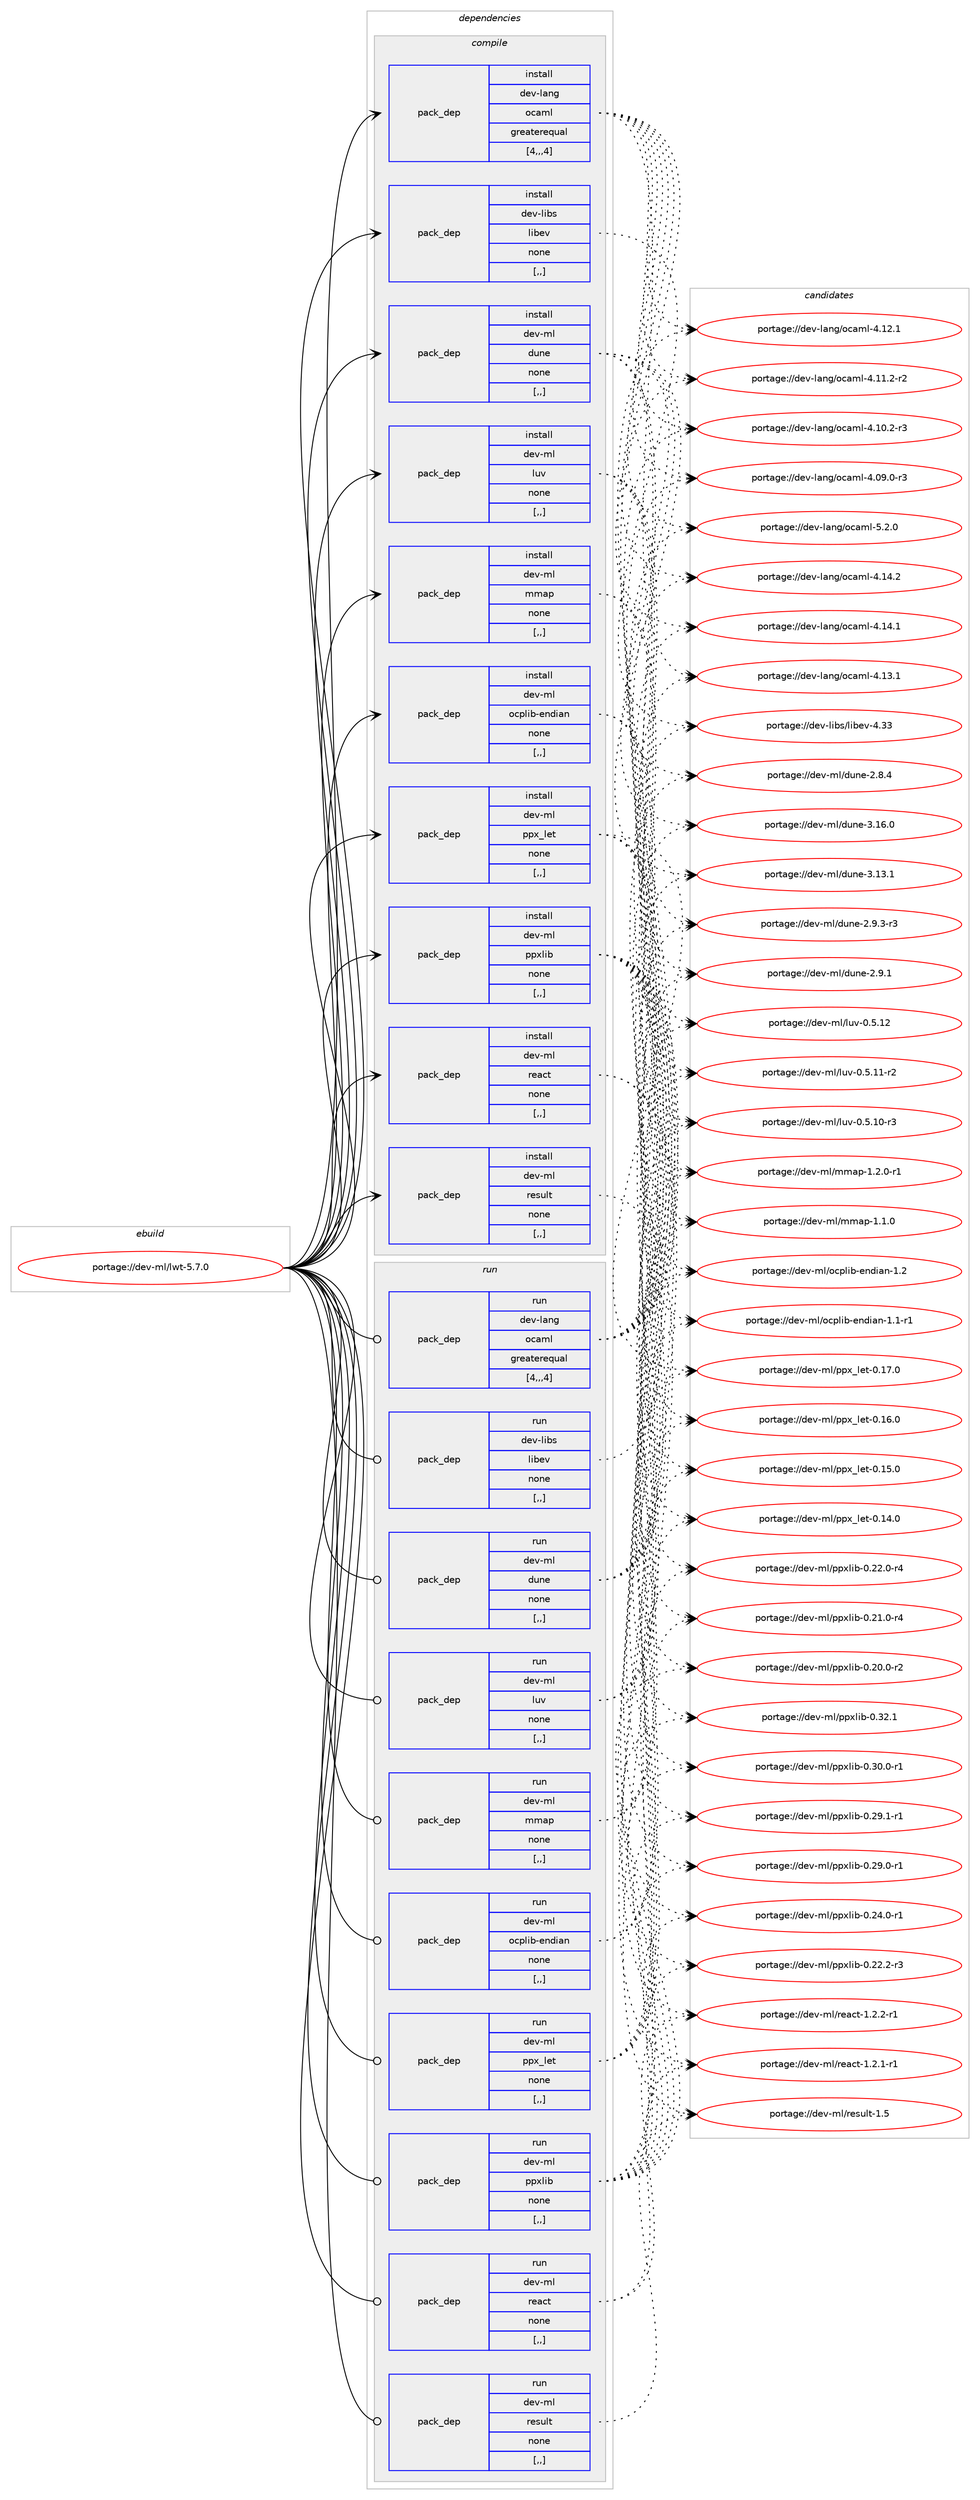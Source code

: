 digraph prolog {

# *************
# Graph options
# *************

newrank=true;
concentrate=true;
compound=true;
graph [rankdir=LR,fontname=Helvetica,fontsize=10,ranksep=1.5];#, ranksep=2.5, nodesep=0.2];
edge  [arrowhead=vee];
node  [fontname=Helvetica,fontsize=10];

# **********
# The ebuild
# **********

subgraph cluster_leftcol {
color=gray;
label=<<i>ebuild</i>>;
id [label="portage://dev-ml/lwt-5.7.0", color=red, width=4, href="../dev-ml/lwt-5.7.0.svg"];
}

# ****************
# The dependencies
# ****************

subgraph cluster_midcol {
color=gray;
label=<<i>dependencies</i>>;
subgraph cluster_compile {
fillcolor="#eeeeee";
style=filled;
label=<<i>compile</i>>;
subgraph pack450229 {
dependency614941 [label=<<TABLE BORDER="0" CELLBORDER="1" CELLSPACING="0" CELLPADDING="4" WIDTH="220"><TR><TD ROWSPAN="6" CELLPADDING="30">pack_dep</TD></TR><TR><TD WIDTH="110">install</TD></TR><TR><TD>dev-lang</TD></TR><TR><TD>ocaml</TD></TR><TR><TD>greaterequal</TD></TR><TR><TD>[4,,,4]</TD></TR></TABLE>>, shape=none, color=blue];
}
id:e -> dependency614941:w [weight=20,style="solid",arrowhead="vee"];
subgraph pack450230 {
dependency614942 [label=<<TABLE BORDER="0" CELLBORDER="1" CELLSPACING="0" CELLPADDING="4" WIDTH="220"><TR><TD ROWSPAN="6" CELLPADDING="30">pack_dep</TD></TR><TR><TD WIDTH="110">install</TD></TR><TR><TD>dev-libs</TD></TR><TR><TD>libev</TD></TR><TR><TD>none</TD></TR><TR><TD>[,,]</TD></TR></TABLE>>, shape=none, color=blue];
}
id:e -> dependency614942:w [weight=20,style="solid",arrowhead="vee"];
subgraph pack450231 {
dependency614943 [label=<<TABLE BORDER="0" CELLBORDER="1" CELLSPACING="0" CELLPADDING="4" WIDTH="220"><TR><TD ROWSPAN="6" CELLPADDING="30">pack_dep</TD></TR><TR><TD WIDTH="110">install</TD></TR><TR><TD>dev-ml</TD></TR><TR><TD>dune</TD></TR><TR><TD>none</TD></TR><TR><TD>[,,]</TD></TR></TABLE>>, shape=none, color=blue];
}
id:e -> dependency614943:w [weight=20,style="solid",arrowhead="vee"];
subgraph pack450232 {
dependency614944 [label=<<TABLE BORDER="0" CELLBORDER="1" CELLSPACING="0" CELLPADDING="4" WIDTH="220"><TR><TD ROWSPAN="6" CELLPADDING="30">pack_dep</TD></TR><TR><TD WIDTH="110">install</TD></TR><TR><TD>dev-ml</TD></TR><TR><TD>luv</TD></TR><TR><TD>none</TD></TR><TR><TD>[,,]</TD></TR></TABLE>>, shape=none, color=blue];
}
id:e -> dependency614944:w [weight=20,style="solid",arrowhead="vee"];
subgraph pack450233 {
dependency614945 [label=<<TABLE BORDER="0" CELLBORDER="1" CELLSPACING="0" CELLPADDING="4" WIDTH="220"><TR><TD ROWSPAN="6" CELLPADDING="30">pack_dep</TD></TR><TR><TD WIDTH="110">install</TD></TR><TR><TD>dev-ml</TD></TR><TR><TD>mmap</TD></TR><TR><TD>none</TD></TR><TR><TD>[,,]</TD></TR></TABLE>>, shape=none, color=blue];
}
id:e -> dependency614945:w [weight=20,style="solid",arrowhead="vee"];
subgraph pack450234 {
dependency614946 [label=<<TABLE BORDER="0" CELLBORDER="1" CELLSPACING="0" CELLPADDING="4" WIDTH="220"><TR><TD ROWSPAN="6" CELLPADDING="30">pack_dep</TD></TR><TR><TD WIDTH="110">install</TD></TR><TR><TD>dev-ml</TD></TR><TR><TD>ocplib-endian</TD></TR><TR><TD>none</TD></TR><TR><TD>[,,]</TD></TR></TABLE>>, shape=none, color=blue];
}
id:e -> dependency614946:w [weight=20,style="solid",arrowhead="vee"];
subgraph pack450235 {
dependency614947 [label=<<TABLE BORDER="0" CELLBORDER="1" CELLSPACING="0" CELLPADDING="4" WIDTH="220"><TR><TD ROWSPAN="6" CELLPADDING="30">pack_dep</TD></TR><TR><TD WIDTH="110">install</TD></TR><TR><TD>dev-ml</TD></TR><TR><TD>ppx_let</TD></TR><TR><TD>none</TD></TR><TR><TD>[,,]</TD></TR></TABLE>>, shape=none, color=blue];
}
id:e -> dependency614947:w [weight=20,style="solid",arrowhead="vee"];
subgraph pack450236 {
dependency614948 [label=<<TABLE BORDER="0" CELLBORDER="1" CELLSPACING="0" CELLPADDING="4" WIDTH="220"><TR><TD ROWSPAN="6" CELLPADDING="30">pack_dep</TD></TR><TR><TD WIDTH="110">install</TD></TR><TR><TD>dev-ml</TD></TR><TR><TD>ppxlib</TD></TR><TR><TD>none</TD></TR><TR><TD>[,,]</TD></TR></TABLE>>, shape=none, color=blue];
}
id:e -> dependency614948:w [weight=20,style="solid",arrowhead="vee"];
subgraph pack450237 {
dependency614949 [label=<<TABLE BORDER="0" CELLBORDER="1" CELLSPACING="0" CELLPADDING="4" WIDTH="220"><TR><TD ROWSPAN="6" CELLPADDING="30">pack_dep</TD></TR><TR><TD WIDTH="110">install</TD></TR><TR><TD>dev-ml</TD></TR><TR><TD>react</TD></TR><TR><TD>none</TD></TR><TR><TD>[,,]</TD></TR></TABLE>>, shape=none, color=blue];
}
id:e -> dependency614949:w [weight=20,style="solid",arrowhead="vee"];
subgraph pack450238 {
dependency614950 [label=<<TABLE BORDER="0" CELLBORDER="1" CELLSPACING="0" CELLPADDING="4" WIDTH="220"><TR><TD ROWSPAN="6" CELLPADDING="30">pack_dep</TD></TR><TR><TD WIDTH="110">install</TD></TR><TR><TD>dev-ml</TD></TR><TR><TD>result</TD></TR><TR><TD>none</TD></TR><TR><TD>[,,]</TD></TR></TABLE>>, shape=none, color=blue];
}
id:e -> dependency614950:w [weight=20,style="solid",arrowhead="vee"];
}
subgraph cluster_compileandrun {
fillcolor="#eeeeee";
style=filled;
label=<<i>compile and run</i>>;
}
subgraph cluster_run {
fillcolor="#eeeeee";
style=filled;
label=<<i>run</i>>;
subgraph pack450239 {
dependency614951 [label=<<TABLE BORDER="0" CELLBORDER="1" CELLSPACING="0" CELLPADDING="4" WIDTH="220"><TR><TD ROWSPAN="6" CELLPADDING="30">pack_dep</TD></TR><TR><TD WIDTH="110">run</TD></TR><TR><TD>dev-lang</TD></TR><TR><TD>ocaml</TD></TR><TR><TD>greaterequal</TD></TR><TR><TD>[4,,,4]</TD></TR></TABLE>>, shape=none, color=blue];
}
id:e -> dependency614951:w [weight=20,style="solid",arrowhead="odot"];
subgraph pack450240 {
dependency614952 [label=<<TABLE BORDER="0" CELLBORDER="1" CELLSPACING="0" CELLPADDING="4" WIDTH="220"><TR><TD ROWSPAN="6" CELLPADDING="30">pack_dep</TD></TR><TR><TD WIDTH="110">run</TD></TR><TR><TD>dev-libs</TD></TR><TR><TD>libev</TD></TR><TR><TD>none</TD></TR><TR><TD>[,,]</TD></TR></TABLE>>, shape=none, color=blue];
}
id:e -> dependency614952:w [weight=20,style="solid",arrowhead="odot"];
subgraph pack450241 {
dependency614953 [label=<<TABLE BORDER="0" CELLBORDER="1" CELLSPACING="0" CELLPADDING="4" WIDTH="220"><TR><TD ROWSPAN="6" CELLPADDING="30">pack_dep</TD></TR><TR><TD WIDTH="110">run</TD></TR><TR><TD>dev-ml</TD></TR><TR><TD>dune</TD></TR><TR><TD>none</TD></TR><TR><TD>[,,]</TD></TR></TABLE>>, shape=none, color=blue];
}
id:e -> dependency614953:w [weight=20,style="solid",arrowhead="odot"];
subgraph pack450242 {
dependency614954 [label=<<TABLE BORDER="0" CELLBORDER="1" CELLSPACING="0" CELLPADDING="4" WIDTH="220"><TR><TD ROWSPAN="6" CELLPADDING="30">pack_dep</TD></TR><TR><TD WIDTH="110">run</TD></TR><TR><TD>dev-ml</TD></TR><TR><TD>luv</TD></TR><TR><TD>none</TD></TR><TR><TD>[,,]</TD></TR></TABLE>>, shape=none, color=blue];
}
id:e -> dependency614954:w [weight=20,style="solid",arrowhead="odot"];
subgraph pack450243 {
dependency614955 [label=<<TABLE BORDER="0" CELLBORDER="1" CELLSPACING="0" CELLPADDING="4" WIDTH="220"><TR><TD ROWSPAN="6" CELLPADDING="30">pack_dep</TD></TR><TR><TD WIDTH="110">run</TD></TR><TR><TD>dev-ml</TD></TR><TR><TD>mmap</TD></TR><TR><TD>none</TD></TR><TR><TD>[,,]</TD></TR></TABLE>>, shape=none, color=blue];
}
id:e -> dependency614955:w [weight=20,style="solid",arrowhead="odot"];
subgraph pack450244 {
dependency614956 [label=<<TABLE BORDER="0" CELLBORDER="1" CELLSPACING="0" CELLPADDING="4" WIDTH="220"><TR><TD ROWSPAN="6" CELLPADDING="30">pack_dep</TD></TR><TR><TD WIDTH="110">run</TD></TR><TR><TD>dev-ml</TD></TR><TR><TD>ocplib-endian</TD></TR><TR><TD>none</TD></TR><TR><TD>[,,]</TD></TR></TABLE>>, shape=none, color=blue];
}
id:e -> dependency614956:w [weight=20,style="solid",arrowhead="odot"];
subgraph pack450245 {
dependency614957 [label=<<TABLE BORDER="0" CELLBORDER="1" CELLSPACING="0" CELLPADDING="4" WIDTH="220"><TR><TD ROWSPAN="6" CELLPADDING="30">pack_dep</TD></TR><TR><TD WIDTH="110">run</TD></TR><TR><TD>dev-ml</TD></TR><TR><TD>ppx_let</TD></TR><TR><TD>none</TD></TR><TR><TD>[,,]</TD></TR></TABLE>>, shape=none, color=blue];
}
id:e -> dependency614957:w [weight=20,style="solid",arrowhead="odot"];
subgraph pack450246 {
dependency614958 [label=<<TABLE BORDER="0" CELLBORDER="1" CELLSPACING="0" CELLPADDING="4" WIDTH="220"><TR><TD ROWSPAN="6" CELLPADDING="30">pack_dep</TD></TR><TR><TD WIDTH="110">run</TD></TR><TR><TD>dev-ml</TD></TR><TR><TD>ppxlib</TD></TR><TR><TD>none</TD></TR><TR><TD>[,,]</TD></TR></TABLE>>, shape=none, color=blue];
}
id:e -> dependency614958:w [weight=20,style="solid",arrowhead="odot"];
subgraph pack450247 {
dependency614959 [label=<<TABLE BORDER="0" CELLBORDER="1" CELLSPACING="0" CELLPADDING="4" WIDTH="220"><TR><TD ROWSPAN="6" CELLPADDING="30">pack_dep</TD></TR><TR><TD WIDTH="110">run</TD></TR><TR><TD>dev-ml</TD></TR><TR><TD>react</TD></TR><TR><TD>none</TD></TR><TR><TD>[,,]</TD></TR></TABLE>>, shape=none, color=blue];
}
id:e -> dependency614959:w [weight=20,style="solid",arrowhead="odot"];
subgraph pack450248 {
dependency614960 [label=<<TABLE BORDER="0" CELLBORDER="1" CELLSPACING="0" CELLPADDING="4" WIDTH="220"><TR><TD ROWSPAN="6" CELLPADDING="30">pack_dep</TD></TR><TR><TD WIDTH="110">run</TD></TR><TR><TD>dev-ml</TD></TR><TR><TD>result</TD></TR><TR><TD>none</TD></TR><TR><TD>[,,]</TD></TR></TABLE>>, shape=none, color=blue];
}
id:e -> dependency614960:w [weight=20,style="solid",arrowhead="odot"];
}
}

# **************
# The candidates
# **************

subgraph cluster_choices {
rank=same;
color=gray;
label=<<i>candidates</i>>;

subgraph choice450229 {
color=black;
nodesep=1;
choice1001011184510897110103471119997109108455346504648 [label="portage://dev-lang/ocaml-5.2.0", color=red, width=4,href="../dev-lang/ocaml-5.2.0.svg"];
choice100101118451089711010347111999710910845524649524650 [label="portage://dev-lang/ocaml-4.14.2", color=red, width=4,href="../dev-lang/ocaml-4.14.2.svg"];
choice100101118451089711010347111999710910845524649524649 [label="portage://dev-lang/ocaml-4.14.1", color=red, width=4,href="../dev-lang/ocaml-4.14.1.svg"];
choice100101118451089711010347111999710910845524649514649 [label="portage://dev-lang/ocaml-4.13.1", color=red, width=4,href="../dev-lang/ocaml-4.13.1.svg"];
choice100101118451089711010347111999710910845524649504649 [label="portage://dev-lang/ocaml-4.12.1", color=red, width=4,href="../dev-lang/ocaml-4.12.1.svg"];
choice1001011184510897110103471119997109108455246494946504511450 [label="portage://dev-lang/ocaml-4.11.2-r2", color=red, width=4,href="../dev-lang/ocaml-4.11.2-r2.svg"];
choice1001011184510897110103471119997109108455246494846504511451 [label="portage://dev-lang/ocaml-4.10.2-r3", color=red, width=4,href="../dev-lang/ocaml-4.10.2-r3.svg"];
choice1001011184510897110103471119997109108455246485746484511451 [label="portage://dev-lang/ocaml-4.09.0-r3", color=red, width=4,href="../dev-lang/ocaml-4.09.0-r3.svg"];
dependency614941:e -> choice1001011184510897110103471119997109108455346504648:w [style=dotted,weight="100"];
dependency614941:e -> choice100101118451089711010347111999710910845524649524650:w [style=dotted,weight="100"];
dependency614941:e -> choice100101118451089711010347111999710910845524649524649:w [style=dotted,weight="100"];
dependency614941:e -> choice100101118451089711010347111999710910845524649514649:w [style=dotted,weight="100"];
dependency614941:e -> choice100101118451089711010347111999710910845524649504649:w [style=dotted,weight="100"];
dependency614941:e -> choice1001011184510897110103471119997109108455246494946504511450:w [style=dotted,weight="100"];
dependency614941:e -> choice1001011184510897110103471119997109108455246494846504511451:w [style=dotted,weight="100"];
dependency614941:e -> choice1001011184510897110103471119997109108455246485746484511451:w [style=dotted,weight="100"];
}
subgraph choice450230 {
color=black;
nodesep=1;
choice100101118451081059811547108105981011184552465151 [label="portage://dev-libs/libev-4.33", color=red, width=4,href="../dev-libs/libev-4.33.svg"];
dependency614942:e -> choice100101118451081059811547108105981011184552465151:w [style=dotted,weight="100"];
}
subgraph choice450231 {
color=black;
nodesep=1;
choice100101118451091084710011711010145514649544648 [label="portage://dev-ml/dune-3.16.0", color=red, width=4,href="../dev-ml/dune-3.16.0.svg"];
choice100101118451091084710011711010145514649514649 [label="portage://dev-ml/dune-3.13.1", color=red, width=4,href="../dev-ml/dune-3.13.1.svg"];
choice10010111845109108471001171101014550465746514511451 [label="portage://dev-ml/dune-2.9.3-r3", color=red, width=4,href="../dev-ml/dune-2.9.3-r3.svg"];
choice1001011184510910847100117110101455046574649 [label="portage://dev-ml/dune-2.9.1", color=red, width=4,href="../dev-ml/dune-2.9.1.svg"];
choice1001011184510910847100117110101455046564652 [label="portage://dev-ml/dune-2.8.4", color=red, width=4,href="../dev-ml/dune-2.8.4.svg"];
dependency614943:e -> choice100101118451091084710011711010145514649544648:w [style=dotted,weight="100"];
dependency614943:e -> choice100101118451091084710011711010145514649514649:w [style=dotted,weight="100"];
dependency614943:e -> choice10010111845109108471001171101014550465746514511451:w [style=dotted,weight="100"];
dependency614943:e -> choice1001011184510910847100117110101455046574649:w [style=dotted,weight="100"];
dependency614943:e -> choice1001011184510910847100117110101455046564652:w [style=dotted,weight="100"];
}
subgraph choice450232 {
color=black;
nodesep=1;
choice100101118451091084710811711845484653464950 [label="portage://dev-ml/luv-0.5.12", color=red, width=4,href="../dev-ml/luv-0.5.12.svg"];
choice1001011184510910847108117118454846534649494511450 [label="portage://dev-ml/luv-0.5.11-r2", color=red, width=4,href="../dev-ml/luv-0.5.11-r2.svg"];
choice1001011184510910847108117118454846534649484511451 [label="portage://dev-ml/luv-0.5.10-r3", color=red, width=4,href="../dev-ml/luv-0.5.10-r3.svg"];
dependency614944:e -> choice100101118451091084710811711845484653464950:w [style=dotted,weight="100"];
dependency614944:e -> choice1001011184510910847108117118454846534649494511450:w [style=dotted,weight="100"];
dependency614944:e -> choice1001011184510910847108117118454846534649484511451:w [style=dotted,weight="100"];
}
subgraph choice450233 {
color=black;
nodesep=1;
choice1001011184510910847109109971124549465046484511449 [label="portage://dev-ml/mmap-1.2.0-r1", color=red, width=4,href="../dev-ml/mmap-1.2.0-r1.svg"];
choice100101118451091084710910997112454946494648 [label="portage://dev-ml/mmap-1.1.0", color=red, width=4,href="../dev-ml/mmap-1.1.0.svg"];
dependency614945:e -> choice1001011184510910847109109971124549465046484511449:w [style=dotted,weight="100"];
dependency614945:e -> choice100101118451091084710910997112454946494648:w [style=dotted,weight="100"];
}
subgraph choice450234 {
color=black;
nodesep=1;
choice10010111845109108471119911210810598451011101001059711045494650 [label="portage://dev-ml/ocplib-endian-1.2", color=red, width=4,href="../dev-ml/ocplib-endian-1.2.svg"];
choice100101118451091084711199112108105984510111010010597110454946494511449 [label="portage://dev-ml/ocplib-endian-1.1-r1", color=red, width=4,href="../dev-ml/ocplib-endian-1.1-r1.svg"];
dependency614946:e -> choice10010111845109108471119911210810598451011101001059711045494650:w [style=dotted,weight="100"];
dependency614946:e -> choice100101118451091084711199112108105984510111010010597110454946494511449:w [style=dotted,weight="100"];
}
subgraph choice450235 {
color=black;
nodesep=1;
choice10010111845109108471121121209510810111645484649554648 [label="portage://dev-ml/ppx_let-0.17.0", color=red, width=4,href="../dev-ml/ppx_let-0.17.0.svg"];
choice10010111845109108471121121209510810111645484649544648 [label="portage://dev-ml/ppx_let-0.16.0", color=red, width=4,href="../dev-ml/ppx_let-0.16.0.svg"];
choice10010111845109108471121121209510810111645484649534648 [label="portage://dev-ml/ppx_let-0.15.0", color=red, width=4,href="../dev-ml/ppx_let-0.15.0.svg"];
choice10010111845109108471121121209510810111645484649524648 [label="portage://dev-ml/ppx_let-0.14.0", color=red, width=4,href="../dev-ml/ppx_let-0.14.0.svg"];
dependency614947:e -> choice10010111845109108471121121209510810111645484649554648:w [style=dotted,weight="100"];
dependency614947:e -> choice10010111845109108471121121209510810111645484649544648:w [style=dotted,weight="100"];
dependency614947:e -> choice10010111845109108471121121209510810111645484649534648:w [style=dotted,weight="100"];
dependency614947:e -> choice10010111845109108471121121209510810111645484649524648:w [style=dotted,weight="100"];
}
subgraph choice450236 {
color=black;
nodesep=1;
choice10010111845109108471121121201081059845484651504649 [label="portage://dev-ml/ppxlib-0.32.1", color=red, width=4,href="../dev-ml/ppxlib-0.32.1.svg"];
choice100101118451091084711211212010810598454846514846484511449 [label="portage://dev-ml/ppxlib-0.30.0-r1", color=red, width=4,href="../dev-ml/ppxlib-0.30.0-r1.svg"];
choice100101118451091084711211212010810598454846505746494511449 [label="portage://dev-ml/ppxlib-0.29.1-r1", color=red, width=4,href="../dev-ml/ppxlib-0.29.1-r1.svg"];
choice100101118451091084711211212010810598454846505746484511449 [label="portage://dev-ml/ppxlib-0.29.0-r1", color=red, width=4,href="../dev-ml/ppxlib-0.29.0-r1.svg"];
choice100101118451091084711211212010810598454846505246484511449 [label="portage://dev-ml/ppxlib-0.24.0-r1", color=red, width=4,href="../dev-ml/ppxlib-0.24.0-r1.svg"];
choice100101118451091084711211212010810598454846505046504511451 [label="portage://dev-ml/ppxlib-0.22.2-r3", color=red, width=4,href="../dev-ml/ppxlib-0.22.2-r3.svg"];
choice100101118451091084711211212010810598454846505046484511452 [label="portage://dev-ml/ppxlib-0.22.0-r4", color=red, width=4,href="../dev-ml/ppxlib-0.22.0-r4.svg"];
choice100101118451091084711211212010810598454846504946484511452 [label="portage://dev-ml/ppxlib-0.21.0-r4", color=red, width=4,href="../dev-ml/ppxlib-0.21.0-r4.svg"];
choice100101118451091084711211212010810598454846504846484511450 [label="portage://dev-ml/ppxlib-0.20.0-r2", color=red, width=4,href="../dev-ml/ppxlib-0.20.0-r2.svg"];
dependency614948:e -> choice10010111845109108471121121201081059845484651504649:w [style=dotted,weight="100"];
dependency614948:e -> choice100101118451091084711211212010810598454846514846484511449:w [style=dotted,weight="100"];
dependency614948:e -> choice100101118451091084711211212010810598454846505746494511449:w [style=dotted,weight="100"];
dependency614948:e -> choice100101118451091084711211212010810598454846505746484511449:w [style=dotted,weight="100"];
dependency614948:e -> choice100101118451091084711211212010810598454846505246484511449:w [style=dotted,weight="100"];
dependency614948:e -> choice100101118451091084711211212010810598454846505046504511451:w [style=dotted,weight="100"];
dependency614948:e -> choice100101118451091084711211212010810598454846505046484511452:w [style=dotted,weight="100"];
dependency614948:e -> choice100101118451091084711211212010810598454846504946484511452:w [style=dotted,weight="100"];
dependency614948:e -> choice100101118451091084711211212010810598454846504846484511450:w [style=dotted,weight="100"];
}
subgraph choice450237 {
color=black;
nodesep=1;
choice100101118451091084711410197991164549465046504511449 [label="portage://dev-ml/react-1.2.2-r1", color=red, width=4,href="../dev-ml/react-1.2.2-r1.svg"];
choice100101118451091084711410197991164549465046494511449 [label="portage://dev-ml/react-1.2.1-r1", color=red, width=4,href="../dev-ml/react-1.2.1-r1.svg"];
dependency614949:e -> choice100101118451091084711410197991164549465046504511449:w [style=dotted,weight="100"];
dependency614949:e -> choice100101118451091084711410197991164549465046494511449:w [style=dotted,weight="100"];
}
subgraph choice450238 {
color=black;
nodesep=1;
choice100101118451091084711410111511710811645494653 [label="portage://dev-ml/result-1.5", color=red, width=4,href="../dev-ml/result-1.5.svg"];
dependency614950:e -> choice100101118451091084711410111511710811645494653:w [style=dotted,weight="100"];
}
subgraph choice450239 {
color=black;
nodesep=1;
choice1001011184510897110103471119997109108455346504648 [label="portage://dev-lang/ocaml-5.2.0", color=red, width=4,href="../dev-lang/ocaml-5.2.0.svg"];
choice100101118451089711010347111999710910845524649524650 [label="portage://dev-lang/ocaml-4.14.2", color=red, width=4,href="../dev-lang/ocaml-4.14.2.svg"];
choice100101118451089711010347111999710910845524649524649 [label="portage://dev-lang/ocaml-4.14.1", color=red, width=4,href="../dev-lang/ocaml-4.14.1.svg"];
choice100101118451089711010347111999710910845524649514649 [label="portage://dev-lang/ocaml-4.13.1", color=red, width=4,href="../dev-lang/ocaml-4.13.1.svg"];
choice100101118451089711010347111999710910845524649504649 [label="portage://dev-lang/ocaml-4.12.1", color=red, width=4,href="../dev-lang/ocaml-4.12.1.svg"];
choice1001011184510897110103471119997109108455246494946504511450 [label="portage://dev-lang/ocaml-4.11.2-r2", color=red, width=4,href="../dev-lang/ocaml-4.11.2-r2.svg"];
choice1001011184510897110103471119997109108455246494846504511451 [label="portage://dev-lang/ocaml-4.10.2-r3", color=red, width=4,href="../dev-lang/ocaml-4.10.2-r3.svg"];
choice1001011184510897110103471119997109108455246485746484511451 [label="portage://dev-lang/ocaml-4.09.0-r3", color=red, width=4,href="../dev-lang/ocaml-4.09.0-r3.svg"];
dependency614951:e -> choice1001011184510897110103471119997109108455346504648:w [style=dotted,weight="100"];
dependency614951:e -> choice100101118451089711010347111999710910845524649524650:w [style=dotted,weight="100"];
dependency614951:e -> choice100101118451089711010347111999710910845524649524649:w [style=dotted,weight="100"];
dependency614951:e -> choice100101118451089711010347111999710910845524649514649:w [style=dotted,weight="100"];
dependency614951:e -> choice100101118451089711010347111999710910845524649504649:w [style=dotted,weight="100"];
dependency614951:e -> choice1001011184510897110103471119997109108455246494946504511450:w [style=dotted,weight="100"];
dependency614951:e -> choice1001011184510897110103471119997109108455246494846504511451:w [style=dotted,weight="100"];
dependency614951:e -> choice1001011184510897110103471119997109108455246485746484511451:w [style=dotted,weight="100"];
}
subgraph choice450240 {
color=black;
nodesep=1;
choice100101118451081059811547108105981011184552465151 [label="portage://dev-libs/libev-4.33", color=red, width=4,href="../dev-libs/libev-4.33.svg"];
dependency614952:e -> choice100101118451081059811547108105981011184552465151:w [style=dotted,weight="100"];
}
subgraph choice450241 {
color=black;
nodesep=1;
choice100101118451091084710011711010145514649544648 [label="portage://dev-ml/dune-3.16.0", color=red, width=4,href="../dev-ml/dune-3.16.0.svg"];
choice100101118451091084710011711010145514649514649 [label="portage://dev-ml/dune-3.13.1", color=red, width=4,href="../dev-ml/dune-3.13.1.svg"];
choice10010111845109108471001171101014550465746514511451 [label="portage://dev-ml/dune-2.9.3-r3", color=red, width=4,href="../dev-ml/dune-2.9.3-r3.svg"];
choice1001011184510910847100117110101455046574649 [label="portage://dev-ml/dune-2.9.1", color=red, width=4,href="../dev-ml/dune-2.9.1.svg"];
choice1001011184510910847100117110101455046564652 [label="portage://dev-ml/dune-2.8.4", color=red, width=4,href="../dev-ml/dune-2.8.4.svg"];
dependency614953:e -> choice100101118451091084710011711010145514649544648:w [style=dotted,weight="100"];
dependency614953:e -> choice100101118451091084710011711010145514649514649:w [style=dotted,weight="100"];
dependency614953:e -> choice10010111845109108471001171101014550465746514511451:w [style=dotted,weight="100"];
dependency614953:e -> choice1001011184510910847100117110101455046574649:w [style=dotted,weight="100"];
dependency614953:e -> choice1001011184510910847100117110101455046564652:w [style=dotted,weight="100"];
}
subgraph choice450242 {
color=black;
nodesep=1;
choice100101118451091084710811711845484653464950 [label="portage://dev-ml/luv-0.5.12", color=red, width=4,href="../dev-ml/luv-0.5.12.svg"];
choice1001011184510910847108117118454846534649494511450 [label="portage://dev-ml/luv-0.5.11-r2", color=red, width=4,href="../dev-ml/luv-0.5.11-r2.svg"];
choice1001011184510910847108117118454846534649484511451 [label="portage://dev-ml/luv-0.5.10-r3", color=red, width=4,href="../dev-ml/luv-0.5.10-r3.svg"];
dependency614954:e -> choice100101118451091084710811711845484653464950:w [style=dotted,weight="100"];
dependency614954:e -> choice1001011184510910847108117118454846534649494511450:w [style=dotted,weight="100"];
dependency614954:e -> choice1001011184510910847108117118454846534649484511451:w [style=dotted,weight="100"];
}
subgraph choice450243 {
color=black;
nodesep=1;
choice1001011184510910847109109971124549465046484511449 [label="portage://dev-ml/mmap-1.2.0-r1", color=red, width=4,href="../dev-ml/mmap-1.2.0-r1.svg"];
choice100101118451091084710910997112454946494648 [label="portage://dev-ml/mmap-1.1.0", color=red, width=4,href="../dev-ml/mmap-1.1.0.svg"];
dependency614955:e -> choice1001011184510910847109109971124549465046484511449:w [style=dotted,weight="100"];
dependency614955:e -> choice100101118451091084710910997112454946494648:w [style=dotted,weight="100"];
}
subgraph choice450244 {
color=black;
nodesep=1;
choice10010111845109108471119911210810598451011101001059711045494650 [label="portage://dev-ml/ocplib-endian-1.2", color=red, width=4,href="../dev-ml/ocplib-endian-1.2.svg"];
choice100101118451091084711199112108105984510111010010597110454946494511449 [label="portage://dev-ml/ocplib-endian-1.1-r1", color=red, width=4,href="../dev-ml/ocplib-endian-1.1-r1.svg"];
dependency614956:e -> choice10010111845109108471119911210810598451011101001059711045494650:w [style=dotted,weight="100"];
dependency614956:e -> choice100101118451091084711199112108105984510111010010597110454946494511449:w [style=dotted,weight="100"];
}
subgraph choice450245 {
color=black;
nodesep=1;
choice10010111845109108471121121209510810111645484649554648 [label="portage://dev-ml/ppx_let-0.17.0", color=red, width=4,href="../dev-ml/ppx_let-0.17.0.svg"];
choice10010111845109108471121121209510810111645484649544648 [label="portage://dev-ml/ppx_let-0.16.0", color=red, width=4,href="../dev-ml/ppx_let-0.16.0.svg"];
choice10010111845109108471121121209510810111645484649534648 [label="portage://dev-ml/ppx_let-0.15.0", color=red, width=4,href="../dev-ml/ppx_let-0.15.0.svg"];
choice10010111845109108471121121209510810111645484649524648 [label="portage://dev-ml/ppx_let-0.14.0", color=red, width=4,href="../dev-ml/ppx_let-0.14.0.svg"];
dependency614957:e -> choice10010111845109108471121121209510810111645484649554648:w [style=dotted,weight="100"];
dependency614957:e -> choice10010111845109108471121121209510810111645484649544648:w [style=dotted,weight="100"];
dependency614957:e -> choice10010111845109108471121121209510810111645484649534648:w [style=dotted,weight="100"];
dependency614957:e -> choice10010111845109108471121121209510810111645484649524648:w [style=dotted,weight="100"];
}
subgraph choice450246 {
color=black;
nodesep=1;
choice10010111845109108471121121201081059845484651504649 [label="portage://dev-ml/ppxlib-0.32.1", color=red, width=4,href="../dev-ml/ppxlib-0.32.1.svg"];
choice100101118451091084711211212010810598454846514846484511449 [label="portage://dev-ml/ppxlib-0.30.0-r1", color=red, width=4,href="../dev-ml/ppxlib-0.30.0-r1.svg"];
choice100101118451091084711211212010810598454846505746494511449 [label="portage://dev-ml/ppxlib-0.29.1-r1", color=red, width=4,href="../dev-ml/ppxlib-0.29.1-r1.svg"];
choice100101118451091084711211212010810598454846505746484511449 [label="portage://dev-ml/ppxlib-0.29.0-r1", color=red, width=4,href="../dev-ml/ppxlib-0.29.0-r1.svg"];
choice100101118451091084711211212010810598454846505246484511449 [label="portage://dev-ml/ppxlib-0.24.0-r1", color=red, width=4,href="../dev-ml/ppxlib-0.24.0-r1.svg"];
choice100101118451091084711211212010810598454846505046504511451 [label="portage://dev-ml/ppxlib-0.22.2-r3", color=red, width=4,href="../dev-ml/ppxlib-0.22.2-r3.svg"];
choice100101118451091084711211212010810598454846505046484511452 [label="portage://dev-ml/ppxlib-0.22.0-r4", color=red, width=4,href="../dev-ml/ppxlib-0.22.0-r4.svg"];
choice100101118451091084711211212010810598454846504946484511452 [label="portage://dev-ml/ppxlib-0.21.0-r4", color=red, width=4,href="../dev-ml/ppxlib-0.21.0-r4.svg"];
choice100101118451091084711211212010810598454846504846484511450 [label="portage://dev-ml/ppxlib-0.20.0-r2", color=red, width=4,href="../dev-ml/ppxlib-0.20.0-r2.svg"];
dependency614958:e -> choice10010111845109108471121121201081059845484651504649:w [style=dotted,weight="100"];
dependency614958:e -> choice100101118451091084711211212010810598454846514846484511449:w [style=dotted,weight="100"];
dependency614958:e -> choice100101118451091084711211212010810598454846505746494511449:w [style=dotted,weight="100"];
dependency614958:e -> choice100101118451091084711211212010810598454846505746484511449:w [style=dotted,weight="100"];
dependency614958:e -> choice100101118451091084711211212010810598454846505246484511449:w [style=dotted,weight="100"];
dependency614958:e -> choice100101118451091084711211212010810598454846505046504511451:w [style=dotted,weight="100"];
dependency614958:e -> choice100101118451091084711211212010810598454846505046484511452:w [style=dotted,weight="100"];
dependency614958:e -> choice100101118451091084711211212010810598454846504946484511452:w [style=dotted,weight="100"];
dependency614958:e -> choice100101118451091084711211212010810598454846504846484511450:w [style=dotted,weight="100"];
}
subgraph choice450247 {
color=black;
nodesep=1;
choice100101118451091084711410197991164549465046504511449 [label="portage://dev-ml/react-1.2.2-r1", color=red, width=4,href="../dev-ml/react-1.2.2-r1.svg"];
choice100101118451091084711410197991164549465046494511449 [label="portage://dev-ml/react-1.2.1-r1", color=red, width=4,href="../dev-ml/react-1.2.1-r1.svg"];
dependency614959:e -> choice100101118451091084711410197991164549465046504511449:w [style=dotted,weight="100"];
dependency614959:e -> choice100101118451091084711410197991164549465046494511449:w [style=dotted,weight="100"];
}
subgraph choice450248 {
color=black;
nodesep=1;
choice100101118451091084711410111511710811645494653 [label="portage://dev-ml/result-1.5", color=red, width=4,href="../dev-ml/result-1.5.svg"];
dependency614960:e -> choice100101118451091084711410111511710811645494653:w [style=dotted,weight="100"];
}
}

}
